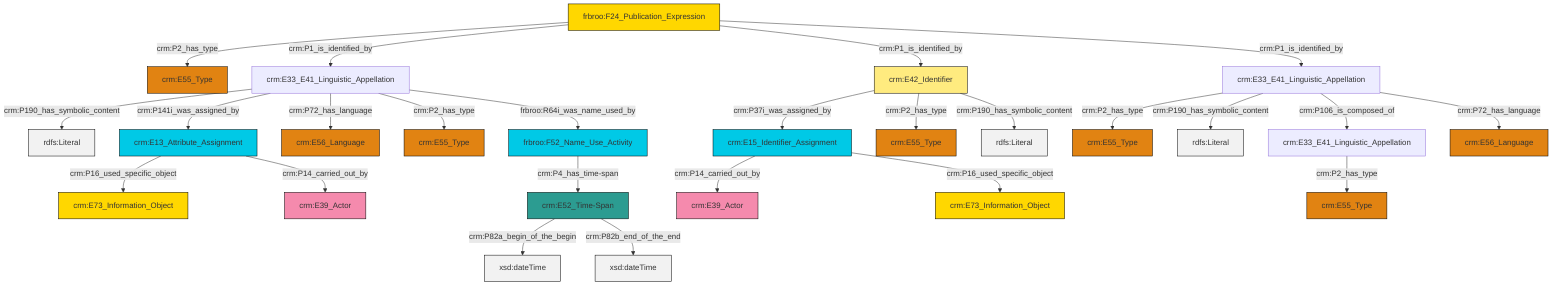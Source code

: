 graph TD
classDef Literal fill:#f2f2f2,stroke:#000000;
classDef CRM_Entity fill:#FFFFFF,stroke:#000000;
classDef Temporal_Entity fill:#00C9E6, stroke:#000000;
classDef Type fill:#E18312, stroke:#000000;
classDef Time-Span fill:#2C9C91, stroke:#000000;
classDef Appellation fill:#FFEB7F, stroke:#000000;
classDef Place fill:#008836, stroke:#000000;
classDef Persistent_Item fill:#B266B2, stroke:#000000;
classDef Conceptual_Object fill:#FFD700, stroke:#000000;
classDef Physical_Thing fill:#D2B48C, stroke:#000000;
classDef Actor fill:#f58aad, stroke:#000000;
classDef PC_Classes fill:#4ce600, stroke:#000000;
classDef Multi fill:#cccccc,stroke:#000000;

0["crm:E33_E41_Linguistic_Appellation"]:::Default -->|crm:P190_has_symbolic_content| 1[rdfs:Literal]:::Literal
4["crm:E13_Attribute_Assignment"]:::Temporal_Entity -->|crm:P16_used_specific_object| 5["crm:E73_Information_Object"]:::Conceptual_Object
6["crm:E33_E41_Linguistic_Appellation"]:::Default -->|crm:P2_has_type| 7["crm:E55_Type"]:::Type
0["crm:E33_E41_Linguistic_Appellation"]:::Default -->|crm:P141i_was_assigned_by| 4["crm:E13_Attribute_Assignment"]:::Temporal_Entity
0["crm:E33_E41_Linguistic_Appellation"]:::Default -->|crm:P72_has_language| 16["crm:E56_Language"]:::Type
17["crm:E42_Identifier"]:::Appellation -->|crm:P37i_was_assigned_by| 8["crm:E15_Identifier_Assignment"]:::Temporal_Entity
18["crm:E33_E41_Linguistic_Appellation"]:::Default -->|crm:P2_has_type| 19["crm:E55_Type"]:::Type
20["frbroo:F24_Publication_Expression"]:::Conceptual_Object -->|crm:P2_has_type| 11["crm:E55_Type"]:::Type
4["crm:E13_Attribute_Assignment"]:::Temporal_Entity -->|crm:P14_carried_out_by| 22["crm:E39_Actor"]:::Actor
8["crm:E15_Identifier_Assignment"]:::Temporal_Entity -->|crm:P14_carried_out_by| 23["crm:E39_Actor"]:::Actor
18["crm:E33_E41_Linguistic_Appellation"]:::Default -->|crm:P190_has_symbolic_content| 25[rdfs:Literal]:::Literal
30["crm:E52_Time-Span"]:::Time-Span -->|crm:P82a_begin_of_the_begin| 31[xsd:dateTime]:::Literal
8["crm:E15_Identifier_Assignment"]:::Temporal_Entity -->|crm:P16_used_specific_object| 33["crm:E73_Information_Object"]:::Conceptual_Object
20["frbroo:F24_Publication_Expression"]:::Conceptual_Object -->|crm:P1_is_identified_by| 0["crm:E33_E41_Linguistic_Appellation"]:::Default
17["crm:E42_Identifier"]:::Appellation -->|crm:P2_has_type| 28["crm:E55_Type"]:::Type
2["frbroo:F52_Name_Use_Activity"]:::Temporal_Entity -->|crm:P4_has_time-span| 30["crm:E52_Time-Span"]:::Time-Span
0["crm:E33_E41_Linguistic_Appellation"]:::Default -->|crm:P2_has_type| 40["crm:E55_Type"]:::Type
0["crm:E33_E41_Linguistic_Appellation"]:::Default -->|frbroo:R64i_was_name_used_by| 2["frbroo:F52_Name_Use_Activity"]:::Temporal_Entity
18["crm:E33_E41_Linguistic_Appellation"]:::Default -->|crm:P106_is_composed_of| 6["crm:E33_E41_Linguistic_Appellation"]:::Default
20["frbroo:F24_Publication_Expression"]:::Conceptual_Object -->|crm:P1_is_identified_by| 17["crm:E42_Identifier"]:::Appellation
18["crm:E33_E41_Linguistic_Appellation"]:::Default -->|crm:P72_has_language| 43["crm:E56_Language"]:::Type
20["frbroo:F24_Publication_Expression"]:::Conceptual_Object -->|crm:P1_is_identified_by| 18["crm:E33_E41_Linguistic_Appellation"]:::Default
17["crm:E42_Identifier"]:::Appellation -->|crm:P190_has_symbolic_content| 45[rdfs:Literal]:::Literal
30["crm:E52_Time-Span"]:::Time-Span -->|crm:P82b_end_of_the_end| 46[xsd:dateTime]:::Literal
